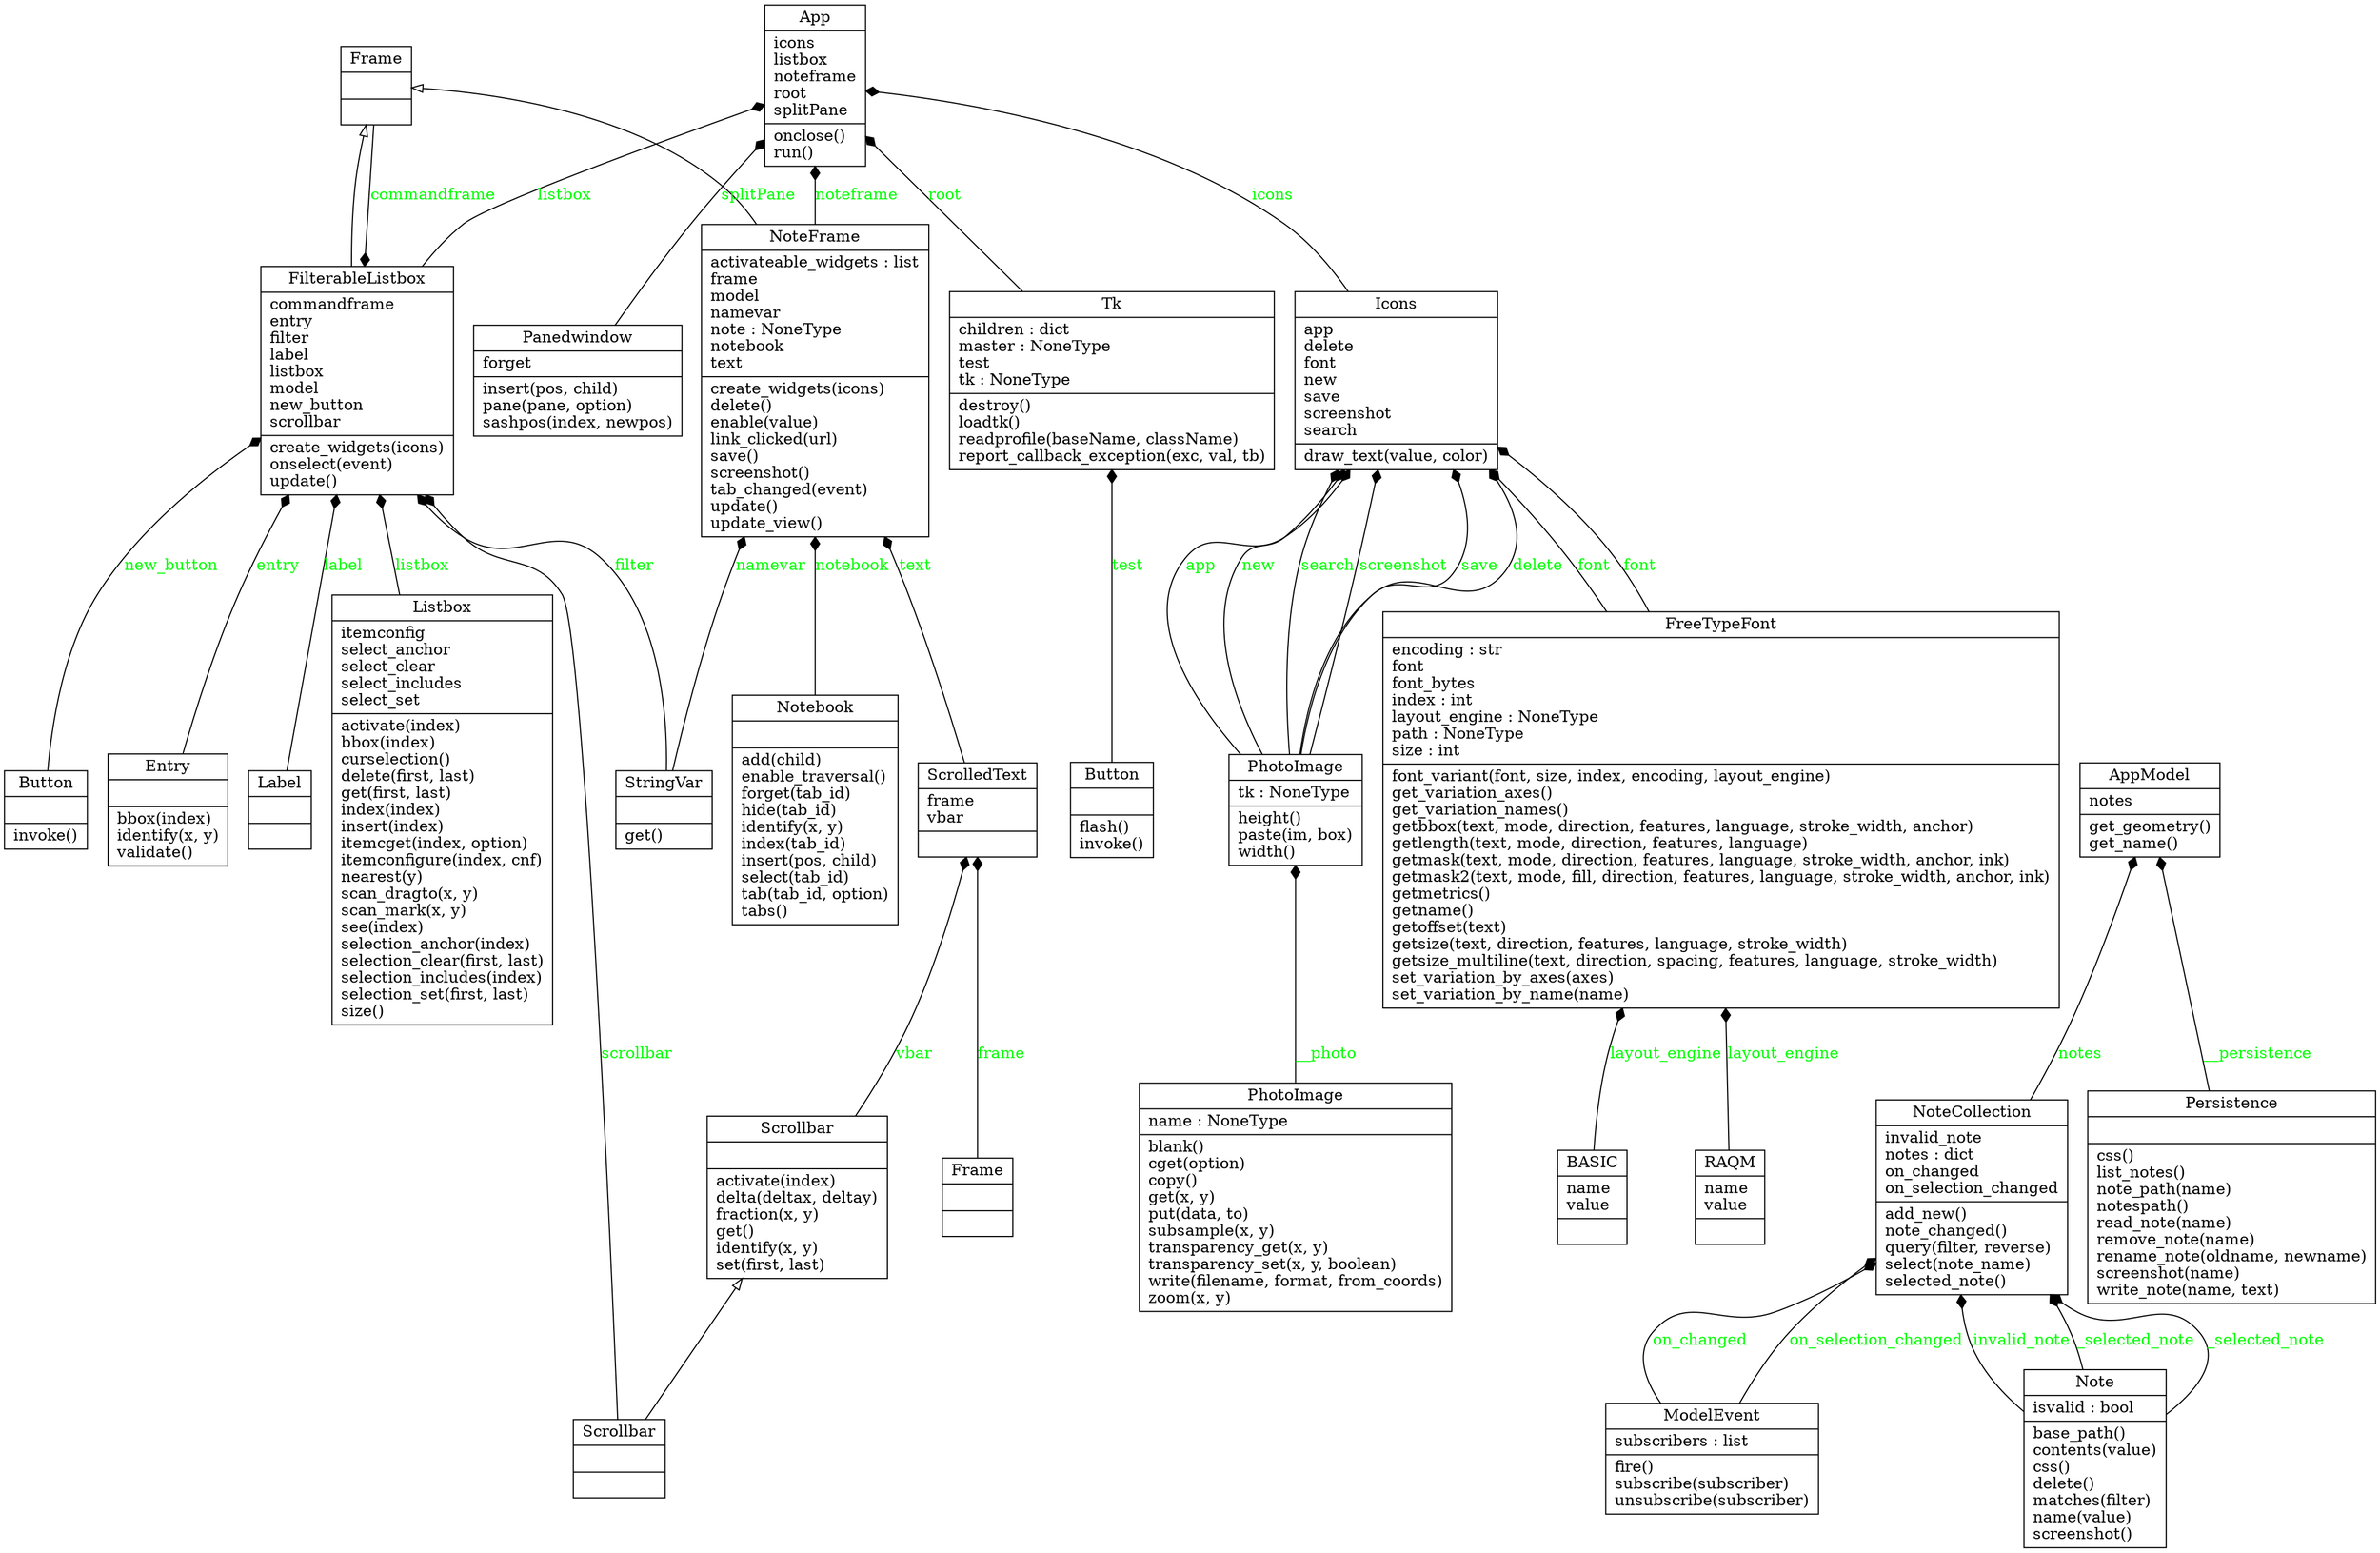digraph "classes" {
rankdir=BT
charset="utf-8"
"note.App" [color="black", fontcolor="black", label="{App|icons\llistbox\lnoteframe\lroot\lsplitPane\l|onclose()\lrun()\l}", shape="record", style="solid"];
"note.AppModel" [color="black", fontcolor="black", label="{AppModel|notes\l|get_geometry()\lget_name()\l}", shape="record", style="solid"];
"PIL.ImageFont.Layout.BASIC" [color="black", fontcolor="black", label="{BASIC|name\lvalue\l|}", shape="record", style="solid"];
"tkinter.ttk.Button" [color="black", fontcolor="black", label="{Button|\l|invoke()\l}", shape="record", style="solid"];
"tkinter.Button" [color="black", fontcolor="black", label="{Button|\l|flash()\linvoke()\l}", shape="record", style="solid"];
"tkinter.ttk.Entry" [color="black", fontcolor="black", label="{Entry|\l|bbox(index)\lidentify(x, y)\lvalidate()\l}", shape="record", style="solid"];
"note.FilterableListbox" [color="black", fontcolor="black", label="{FilterableListbox|commandframe\lentry\lfilter\llabel\llistbox\lmodel\lnew_button\lscrollbar\l|create_widgets(icons)\lonselect(event)\lupdate()\l}", shape="record", style="solid"];
"tkinter.ttk.Frame" [color="black", fontcolor="black", label="{Frame|\l|}", shape="record", style="solid"];
"tkinter.Frame" [color="black", fontcolor="black", label="{Frame|\l|}", shape="record", style="solid"];
"PIL.ImageFont.FreeTypeFont" [color="black", fontcolor="black", label="{FreeTypeFont|encoding : str\lfont\lfont_bytes\lindex : int\llayout_engine : NoneType\lpath : NoneType\lsize : int\l|font_variant(font, size, index, encoding, layout_engine)\lget_variation_axes()\lget_variation_names()\lgetbbox(text, mode, direction, features, language, stroke_width, anchor)\lgetlength(text, mode, direction, features, language)\lgetmask(text, mode, direction, features, language, stroke_width, anchor, ink)\lgetmask2(text, mode, fill, direction, features, language, stroke_width, anchor, ink)\lgetmetrics()\lgetname()\lgetoffset(text)\lgetsize(text, direction, features, language, stroke_width)\lgetsize_multiline(text, direction, spacing, features, language, stroke_width)\lset_variation_by_axes(axes)\lset_variation_by_name(name)\l}", shape="record", style="solid"];
"note.Icons" [color="black", fontcolor="black", label="{Icons|app\ldelete\lfont\lnew\lsave\lscreenshot\lsearch\l|draw_text(value, color)\l}", shape="record", style="solid"];
"tkinter.ttk.Label" [color="black", fontcolor="black", label="{Label|\l|}", shape="record", style="solid"];
"tkinter.Listbox" [color="black", fontcolor="black", label="{Listbox|itemconfig\lselect_anchor\lselect_clear\lselect_includes\lselect_set\l|activate(index)\lbbox(index)\lcurselection()\ldelete(first, last)\lget(first, last)\lindex(index)\linsert(index)\litemcget(index, option)\litemconfigure(index, cnf)\lnearest(y)\lscan_dragto(x, y)\lscan_mark(x, y)\lsee(index)\lselection_anchor(index)\lselection_clear(first, last)\lselection_includes(index)\lselection_set(first, last)\lsize()\l}", shape="record", style="solid"];
"note.ModelEvent" [color="black", fontcolor="black", label="{ModelEvent|subscribers : list\l|fire()\lsubscribe(subscriber)\lunsubscribe(subscriber)\l}", shape="record", style="solid"];
"note.Note" [color="black", fontcolor="black", label="{Note|isvalid : bool\l|base_path()\lcontents(value)\lcss()\ldelete()\lmatches(filter)\lname(value)\lscreenshot()\l}", shape="record", style="solid"];
"note.NoteCollection" [color="black", fontcolor="black", label="{NoteCollection|invalid_note\lnotes : dict\lon_changed\lon_selection_changed\l|add_new()\lnote_changed()\lquery(filter, reverse)\lselect(note_name)\lselected_note()\l}", shape="record", style="solid"];
"note.NoteFrame" [color="black", fontcolor="black", label="{NoteFrame|activateable_widgets : list\lframe\lmodel\lnamevar\lnote : NoneType\lnotebook\ltext\l|create_widgets(icons)\ldelete()\lenable(value)\llink_clicked(url)\lsave()\lscreenshot()\ltab_changed(event)\lupdate()\lupdate_view()\l}", shape="record", style="solid"];
"tkinter.ttk.Notebook" [color="black", fontcolor="black", label="{Notebook|\l|add(child)\lenable_traversal()\lforget(tab_id)\lhide(tab_id)\lidentify(x, y)\lindex(tab_id)\linsert(pos, child)\lselect(tab_id)\ltab(tab_id, option)\ltabs()\l}", shape="record", style="solid"];
"tkinter.ttk.Panedwindow" [color="black", fontcolor="black", label="{Panedwindow|forget\l|insert(pos, child)\lpane(pane, option)\lsashpos(index, newpos)\l}", shape="record", style="solid"];
"note.Persistence" [color="black", fontcolor="black", label="{Persistence|\l|css()\llist_notes()\lnote_path(name)\lnotespath()\lread_note(name)\lremove_note(name)\lrename_note(oldname, newname)\lscreenshot(name)\lwrite_note(name, text)\l}", shape="record", style="solid"];
"PIL.ImageTk.PhotoImage" [color="black", fontcolor="black", label="{PhotoImage|tk : NoneType\l|height()\lpaste(im, box)\lwidth()\l}", shape="record", style="solid"];
"tkinter.PhotoImage" [color="black", fontcolor="black", label="{PhotoImage|name : NoneType\l|blank()\lcget(option)\lcopy()\lget(x, y)\lput(data, to)\lsubsample(x, y)\ltransparency_get(x, y)\ltransparency_set(x, y, boolean)\lwrite(filename, format, from_coords)\lzoom(x, y)\l}", shape="record", style="solid"];
"PIL.ImageFont.Layout.RAQM" [color="black", fontcolor="black", label="{RAQM|name\lvalue\l|}", shape="record", style="solid"];
"tkinter.ttk.Scrollbar" [color="black", fontcolor="black", label="{Scrollbar|\l|}", shape="record", style="solid"];
"tkinter.Scrollbar" [color="black", fontcolor="black", label="{Scrollbar|\l|activate(index)\ldelta(deltax, deltay)\lfraction(x, y)\lget()\lidentify(x, y)\lset(first, last)\l}", shape="record", style="solid"];
"tkinter.scrolledtext.ScrolledText" [color="black", fontcolor="black", label="{ScrolledText|frame\lvbar\l|}", shape="record", style="solid"];
"tkinter.StringVar" [color="black", fontcolor="black", label="{StringVar|\l|get()\l}", shape="record", style="solid"];
"tkinter.Tk" [color="black", fontcolor="black", label="{Tk|children : dict\lmaster : NoneType\ltest\ltk : NoneType\l|destroy()\lloadtk()\lreadprofile(baseName, className)\lreport_callback_exception(exc, val, tb)\l}", shape="record", style="solid"];
"note.FilterableListbox" -> "tkinter.ttk.Frame" [arrowhead="empty", arrowtail="none"];
"note.NoteFrame" -> "tkinter.ttk.Frame" [arrowhead="empty", arrowtail="none"];
"tkinter.ttk.Scrollbar" -> "tkinter.Scrollbar" [arrowhead="empty", arrowtail="none"];
"PIL.ImageFont.FreeTypeFont" -> "note.Icons" [arrowhead="diamond", arrowtail="none", fontcolor="green", label="font", style="solid"];
"PIL.ImageFont.FreeTypeFont" -> "note.Icons" [arrowhead="diamond", arrowtail="none", fontcolor="green", label="font", style="solid"];
"PIL.ImageFont.Layout.BASIC" -> "PIL.ImageFont.FreeTypeFont" [arrowhead="diamond", arrowtail="none", fontcolor="green", label="layout_engine", style="solid"];
"PIL.ImageFont.Layout.RAQM" -> "PIL.ImageFont.FreeTypeFont" [arrowhead="diamond", arrowtail="none", fontcolor="green", label="layout_engine", style="solid"];
"PIL.ImageTk.PhotoImage" -> "note.Icons" [arrowhead="diamond", arrowtail="none", fontcolor="green", label="app", style="solid"];
"PIL.ImageTk.PhotoImage" -> "note.Icons" [arrowhead="diamond", arrowtail="none", fontcolor="green", label="new", style="solid"];
"PIL.ImageTk.PhotoImage" -> "note.Icons" [arrowhead="diamond", arrowtail="none", fontcolor="green", label="search", style="solid"];
"PIL.ImageTk.PhotoImage" -> "note.Icons" [arrowhead="diamond", arrowtail="none", fontcolor="green", label="screenshot", style="solid"];
"PIL.ImageTk.PhotoImage" -> "note.Icons" [arrowhead="diamond", arrowtail="none", fontcolor="green", label="save", style="solid"];
"PIL.ImageTk.PhotoImage" -> "note.Icons" [arrowhead="diamond", arrowtail="none", fontcolor="green", label="delete", style="solid"];
"note.FilterableListbox" -> "note.App" [arrowhead="diamond", arrowtail="none", fontcolor="green", label="listbox", style="solid"];
"note.Icons" -> "note.App" [arrowhead="diamond", arrowtail="none", fontcolor="green", label="icons", style="solid"];
"note.ModelEvent" -> "note.NoteCollection" [arrowhead="diamond", arrowtail="none", fontcolor="green", label="on_changed", style="solid"];
"note.ModelEvent" -> "note.NoteCollection" [arrowhead="diamond", arrowtail="none", fontcolor="green", label="on_selection_changed", style="solid"];
"note.Note" -> "note.NoteCollection" [arrowhead="diamond", arrowtail="none", fontcolor="green", label="invalid_note", style="solid"];
"note.Note" -> "note.NoteCollection" [arrowhead="diamond", arrowtail="none", fontcolor="green", label="_selected_note", style="solid"];
"note.Note" -> "note.NoteCollection" [arrowhead="diamond", arrowtail="none", fontcolor="green", label="_selected_note", style="solid"];
"note.NoteCollection" -> "note.AppModel" [arrowhead="diamond", arrowtail="none", fontcolor="green", label="notes", style="solid"];
"note.NoteFrame" -> "note.App" [arrowhead="diamond", arrowtail="none", fontcolor="green", label="noteframe", style="solid"];
"note.Persistence" -> "note.AppModel" [arrowhead="diamond", arrowtail="none", fontcolor="green", label="__persistence", style="solid"];
"tkinter.Button" -> "tkinter.Tk" [arrowhead="diamond", arrowtail="none", fontcolor="green", label="test", style="solid"];
"tkinter.Frame" -> "tkinter.scrolledtext.ScrolledText" [arrowhead="diamond", arrowtail="none", fontcolor="green", label="frame", style="solid"];
"tkinter.Listbox" -> "note.FilterableListbox" [arrowhead="diamond", arrowtail="none", fontcolor="green", label="listbox", style="solid"];
"tkinter.PhotoImage" -> "PIL.ImageTk.PhotoImage" [arrowhead="diamond", arrowtail="none", fontcolor="green", label="__photo", style="solid"];
"tkinter.Scrollbar" -> "tkinter.scrolledtext.ScrolledText" [arrowhead="diamond", arrowtail="none", fontcolor="green", label="vbar", style="solid"];
"tkinter.StringVar" -> "note.FilterableListbox" [arrowhead="diamond", arrowtail="none", fontcolor="green", label="filter", style="solid"];
"tkinter.StringVar" -> "note.NoteFrame" [arrowhead="diamond", arrowtail="none", fontcolor="green", label="namevar", style="solid"];
"tkinter.Tk" -> "note.App" [arrowhead="diamond", arrowtail="none", fontcolor="green", label="root", style="solid"];
"tkinter.scrolledtext.ScrolledText" -> "note.NoteFrame" [arrowhead="diamond", arrowtail="none", fontcolor="green", label="text", style="solid"];
"tkinter.ttk.Button" -> "note.FilterableListbox" [arrowhead="diamond", arrowtail="none", fontcolor="green", label="new_button", style="solid"];
"tkinter.ttk.Entry" -> "note.FilterableListbox" [arrowhead="diamond", arrowtail="none", fontcolor="green", label="entry", style="solid"];
"tkinter.ttk.Frame" -> "note.FilterableListbox" [arrowhead="diamond", arrowtail="none", fontcolor="green", label="commandframe", style="solid"];
"tkinter.ttk.Label" -> "note.FilterableListbox" [arrowhead="diamond", arrowtail="none", fontcolor="green", label="label", style="solid"];
"tkinter.ttk.Notebook" -> "note.NoteFrame" [arrowhead="diamond", arrowtail="none", fontcolor="green", label="notebook", style="solid"];
"tkinter.ttk.Panedwindow" -> "note.App" [arrowhead="diamond", arrowtail="none", fontcolor="green", label="splitPane", style="solid"];
"tkinter.ttk.Scrollbar" -> "note.FilterableListbox" [arrowhead="diamond", arrowtail="none", fontcolor="green", label="scrollbar", style="solid"];
}
